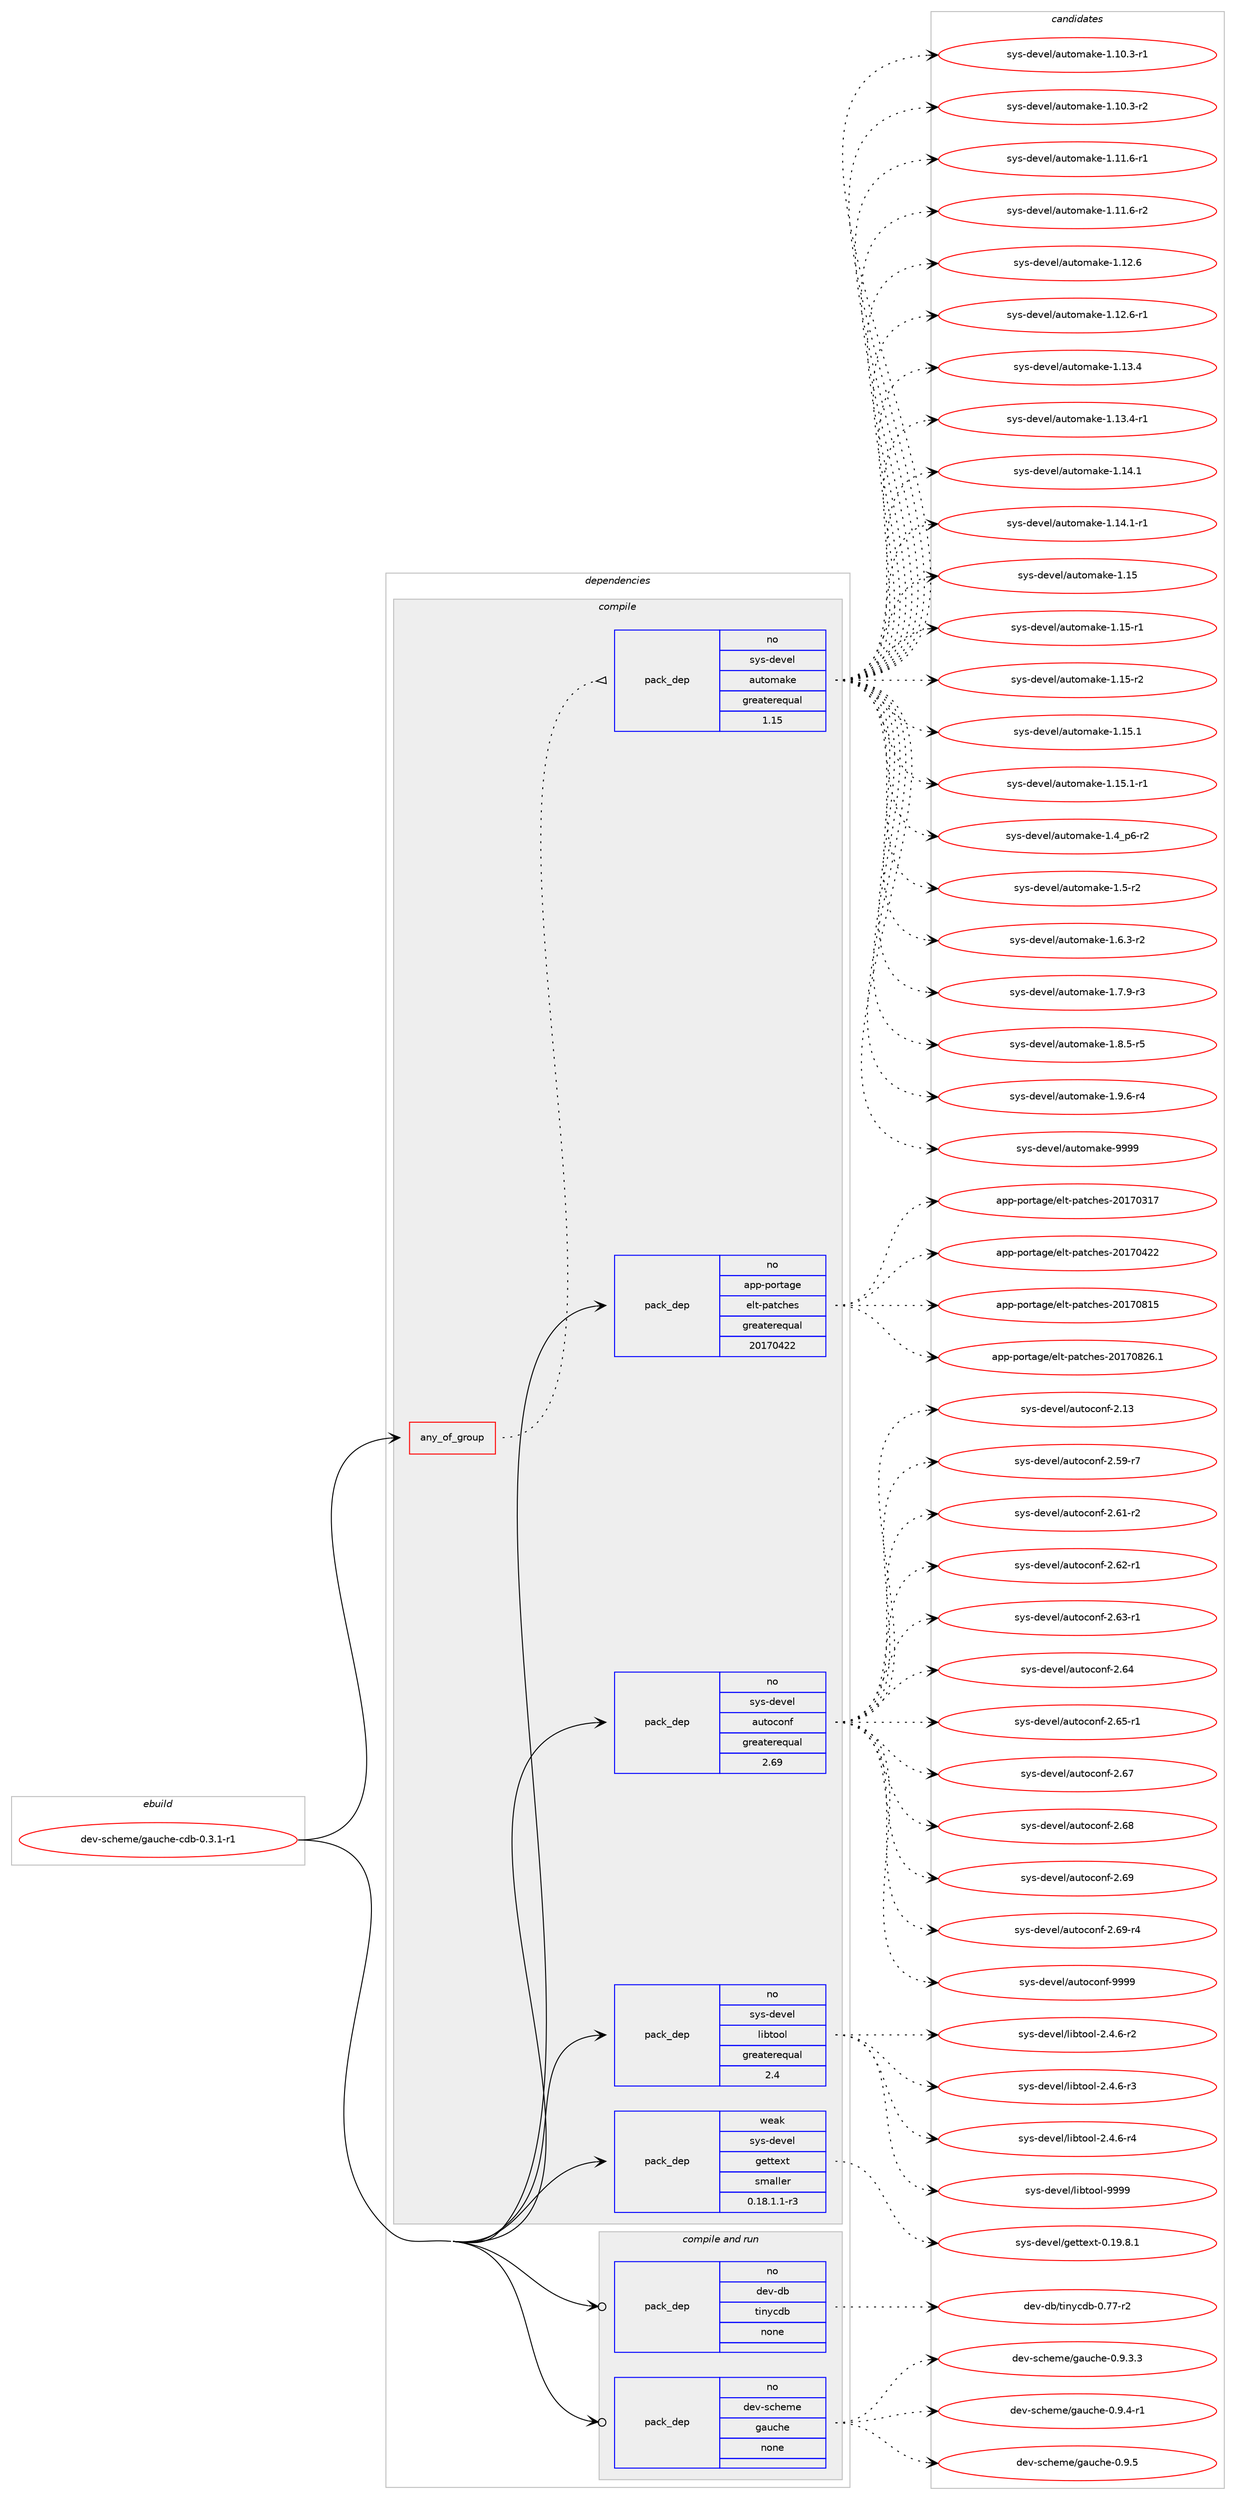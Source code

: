 digraph prolog {

# *************
# Graph options
# *************

newrank=true;
concentrate=true;
compound=true;
graph [rankdir=LR,fontname=Helvetica,fontsize=10,ranksep=1.5];#, ranksep=2.5, nodesep=0.2];
edge  [arrowhead=vee];
node  [fontname=Helvetica,fontsize=10];

# **********
# The ebuild
# **********

subgraph cluster_leftcol {
color=gray;
rank=same;
label=<<i>ebuild</i>>;
id [label="dev-scheme/gauche-cdb-0.3.1-r1", color=red, width=4, href="../dev-scheme/gauche-cdb-0.3.1-r1.svg"];
}

# ****************
# The dependencies
# ****************

subgraph cluster_midcol {
color=gray;
label=<<i>dependencies</i>>;
subgraph cluster_compile {
fillcolor="#eeeeee";
style=filled;
label=<<i>compile</i>>;
subgraph any4086 {
dependency278797 [label=<<TABLE BORDER="0" CELLBORDER="1" CELLSPACING="0" CELLPADDING="4"><TR><TD CELLPADDING="10">any_of_group</TD></TR></TABLE>>, shape=none, color=red];subgraph pack197631 {
dependency278798 [label=<<TABLE BORDER="0" CELLBORDER="1" CELLSPACING="0" CELLPADDING="4" WIDTH="220"><TR><TD ROWSPAN="6" CELLPADDING="30">pack_dep</TD></TR><TR><TD WIDTH="110">no</TD></TR><TR><TD>sys-devel</TD></TR><TR><TD>automake</TD></TR><TR><TD>greaterequal</TD></TR><TR><TD>1.15</TD></TR></TABLE>>, shape=none, color=blue];
}
dependency278797:e -> dependency278798:w [weight=20,style="dotted",arrowhead="oinv"];
}
id:e -> dependency278797:w [weight=20,style="solid",arrowhead="vee"];
subgraph pack197632 {
dependency278799 [label=<<TABLE BORDER="0" CELLBORDER="1" CELLSPACING="0" CELLPADDING="4" WIDTH="220"><TR><TD ROWSPAN="6" CELLPADDING="30">pack_dep</TD></TR><TR><TD WIDTH="110">no</TD></TR><TR><TD>app-portage</TD></TR><TR><TD>elt-patches</TD></TR><TR><TD>greaterequal</TD></TR><TR><TD>20170422</TD></TR></TABLE>>, shape=none, color=blue];
}
id:e -> dependency278799:w [weight=20,style="solid",arrowhead="vee"];
subgraph pack197633 {
dependency278800 [label=<<TABLE BORDER="0" CELLBORDER="1" CELLSPACING="0" CELLPADDING="4" WIDTH="220"><TR><TD ROWSPAN="6" CELLPADDING="30">pack_dep</TD></TR><TR><TD WIDTH="110">no</TD></TR><TR><TD>sys-devel</TD></TR><TR><TD>autoconf</TD></TR><TR><TD>greaterequal</TD></TR><TR><TD>2.69</TD></TR></TABLE>>, shape=none, color=blue];
}
id:e -> dependency278800:w [weight=20,style="solid",arrowhead="vee"];
subgraph pack197634 {
dependency278801 [label=<<TABLE BORDER="0" CELLBORDER="1" CELLSPACING="0" CELLPADDING="4" WIDTH="220"><TR><TD ROWSPAN="6" CELLPADDING="30">pack_dep</TD></TR><TR><TD WIDTH="110">no</TD></TR><TR><TD>sys-devel</TD></TR><TR><TD>libtool</TD></TR><TR><TD>greaterequal</TD></TR><TR><TD>2.4</TD></TR></TABLE>>, shape=none, color=blue];
}
id:e -> dependency278801:w [weight=20,style="solid",arrowhead="vee"];
subgraph pack197635 {
dependency278802 [label=<<TABLE BORDER="0" CELLBORDER="1" CELLSPACING="0" CELLPADDING="4" WIDTH="220"><TR><TD ROWSPAN="6" CELLPADDING="30">pack_dep</TD></TR><TR><TD WIDTH="110">weak</TD></TR><TR><TD>sys-devel</TD></TR><TR><TD>gettext</TD></TR><TR><TD>smaller</TD></TR><TR><TD>0.18.1.1-r3</TD></TR></TABLE>>, shape=none, color=blue];
}
id:e -> dependency278802:w [weight=20,style="solid",arrowhead="vee"];
}
subgraph cluster_compileandrun {
fillcolor="#eeeeee";
style=filled;
label=<<i>compile and run</i>>;
subgraph pack197636 {
dependency278803 [label=<<TABLE BORDER="0" CELLBORDER="1" CELLSPACING="0" CELLPADDING="4" WIDTH="220"><TR><TD ROWSPAN="6" CELLPADDING="30">pack_dep</TD></TR><TR><TD WIDTH="110">no</TD></TR><TR><TD>dev-db</TD></TR><TR><TD>tinycdb</TD></TR><TR><TD>none</TD></TR><TR><TD></TD></TR></TABLE>>, shape=none, color=blue];
}
id:e -> dependency278803:w [weight=20,style="solid",arrowhead="odotvee"];
subgraph pack197637 {
dependency278804 [label=<<TABLE BORDER="0" CELLBORDER="1" CELLSPACING="0" CELLPADDING="4" WIDTH="220"><TR><TD ROWSPAN="6" CELLPADDING="30">pack_dep</TD></TR><TR><TD WIDTH="110">no</TD></TR><TR><TD>dev-scheme</TD></TR><TR><TD>gauche</TD></TR><TR><TD>none</TD></TR><TR><TD></TD></TR></TABLE>>, shape=none, color=blue];
}
id:e -> dependency278804:w [weight=20,style="solid",arrowhead="odotvee"];
}
subgraph cluster_run {
fillcolor="#eeeeee";
style=filled;
label=<<i>run</i>>;
}
}

# **************
# The candidates
# **************

subgraph cluster_choices {
rank=same;
color=gray;
label=<<i>candidates</i>>;

subgraph choice197631 {
color=black;
nodesep=1;
choice11512111545100101118101108479711711611110997107101454946494846514511449 [label="sys-devel/automake-1.10.3-r1", color=red, width=4,href="../sys-devel/automake-1.10.3-r1.svg"];
choice11512111545100101118101108479711711611110997107101454946494846514511450 [label="sys-devel/automake-1.10.3-r2", color=red, width=4,href="../sys-devel/automake-1.10.3-r2.svg"];
choice11512111545100101118101108479711711611110997107101454946494946544511449 [label="sys-devel/automake-1.11.6-r1", color=red, width=4,href="../sys-devel/automake-1.11.6-r1.svg"];
choice11512111545100101118101108479711711611110997107101454946494946544511450 [label="sys-devel/automake-1.11.6-r2", color=red, width=4,href="../sys-devel/automake-1.11.6-r2.svg"];
choice1151211154510010111810110847971171161111099710710145494649504654 [label="sys-devel/automake-1.12.6", color=red, width=4,href="../sys-devel/automake-1.12.6.svg"];
choice11512111545100101118101108479711711611110997107101454946495046544511449 [label="sys-devel/automake-1.12.6-r1", color=red, width=4,href="../sys-devel/automake-1.12.6-r1.svg"];
choice1151211154510010111810110847971171161111099710710145494649514652 [label="sys-devel/automake-1.13.4", color=red, width=4,href="../sys-devel/automake-1.13.4.svg"];
choice11512111545100101118101108479711711611110997107101454946495146524511449 [label="sys-devel/automake-1.13.4-r1", color=red, width=4,href="../sys-devel/automake-1.13.4-r1.svg"];
choice1151211154510010111810110847971171161111099710710145494649524649 [label="sys-devel/automake-1.14.1", color=red, width=4,href="../sys-devel/automake-1.14.1.svg"];
choice11512111545100101118101108479711711611110997107101454946495246494511449 [label="sys-devel/automake-1.14.1-r1", color=red, width=4,href="../sys-devel/automake-1.14.1-r1.svg"];
choice115121115451001011181011084797117116111109971071014549464953 [label="sys-devel/automake-1.15", color=red, width=4,href="../sys-devel/automake-1.15.svg"];
choice1151211154510010111810110847971171161111099710710145494649534511449 [label="sys-devel/automake-1.15-r1", color=red, width=4,href="../sys-devel/automake-1.15-r1.svg"];
choice1151211154510010111810110847971171161111099710710145494649534511450 [label="sys-devel/automake-1.15-r2", color=red, width=4,href="../sys-devel/automake-1.15-r2.svg"];
choice1151211154510010111810110847971171161111099710710145494649534649 [label="sys-devel/automake-1.15.1", color=red, width=4,href="../sys-devel/automake-1.15.1.svg"];
choice11512111545100101118101108479711711611110997107101454946495346494511449 [label="sys-devel/automake-1.15.1-r1", color=red, width=4,href="../sys-devel/automake-1.15.1-r1.svg"];
choice115121115451001011181011084797117116111109971071014549465295112544511450 [label="sys-devel/automake-1.4_p6-r2", color=red, width=4,href="../sys-devel/automake-1.4_p6-r2.svg"];
choice11512111545100101118101108479711711611110997107101454946534511450 [label="sys-devel/automake-1.5-r2", color=red, width=4,href="../sys-devel/automake-1.5-r2.svg"];
choice115121115451001011181011084797117116111109971071014549465446514511450 [label="sys-devel/automake-1.6.3-r2", color=red, width=4,href="../sys-devel/automake-1.6.3-r2.svg"];
choice115121115451001011181011084797117116111109971071014549465546574511451 [label="sys-devel/automake-1.7.9-r3", color=red, width=4,href="../sys-devel/automake-1.7.9-r3.svg"];
choice115121115451001011181011084797117116111109971071014549465646534511453 [label="sys-devel/automake-1.8.5-r5", color=red, width=4,href="../sys-devel/automake-1.8.5-r5.svg"];
choice115121115451001011181011084797117116111109971071014549465746544511452 [label="sys-devel/automake-1.9.6-r4", color=red, width=4,href="../sys-devel/automake-1.9.6-r4.svg"];
choice115121115451001011181011084797117116111109971071014557575757 [label="sys-devel/automake-9999", color=red, width=4,href="../sys-devel/automake-9999.svg"];
dependency278798:e -> choice11512111545100101118101108479711711611110997107101454946494846514511449:w [style=dotted,weight="100"];
dependency278798:e -> choice11512111545100101118101108479711711611110997107101454946494846514511450:w [style=dotted,weight="100"];
dependency278798:e -> choice11512111545100101118101108479711711611110997107101454946494946544511449:w [style=dotted,weight="100"];
dependency278798:e -> choice11512111545100101118101108479711711611110997107101454946494946544511450:w [style=dotted,weight="100"];
dependency278798:e -> choice1151211154510010111810110847971171161111099710710145494649504654:w [style=dotted,weight="100"];
dependency278798:e -> choice11512111545100101118101108479711711611110997107101454946495046544511449:w [style=dotted,weight="100"];
dependency278798:e -> choice1151211154510010111810110847971171161111099710710145494649514652:w [style=dotted,weight="100"];
dependency278798:e -> choice11512111545100101118101108479711711611110997107101454946495146524511449:w [style=dotted,weight="100"];
dependency278798:e -> choice1151211154510010111810110847971171161111099710710145494649524649:w [style=dotted,weight="100"];
dependency278798:e -> choice11512111545100101118101108479711711611110997107101454946495246494511449:w [style=dotted,weight="100"];
dependency278798:e -> choice115121115451001011181011084797117116111109971071014549464953:w [style=dotted,weight="100"];
dependency278798:e -> choice1151211154510010111810110847971171161111099710710145494649534511449:w [style=dotted,weight="100"];
dependency278798:e -> choice1151211154510010111810110847971171161111099710710145494649534511450:w [style=dotted,weight="100"];
dependency278798:e -> choice1151211154510010111810110847971171161111099710710145494649534649:w [style=dotted,weight="100"];
dependency278798:e -> choice11512111545100101118101108479711711611110997107101454946495346494511449:w [style=dotted,weight="100"];
dependency278798:e -> choice115121115451001011181011084797117116111109971071014549465295112544511450:w [style=dotted,weight="100"];
dependency278798:e -> choice11512111545100101118101108479711711611110997107101454946534511450:w [style=dotted,weight="100"];
dependency278798:e -> choice115121115451001011181011084797117116111109971071014549465446514511450:w [style=dotted,weight="100"];
dependency278798:e -> choice115121115451001011181011084797117116111109971071014549465546574511451:w [style=dotted,weight="100"];
dependency278798:e -> choice115121115451001011181011084797117116111109971071014549465646534511453:w [style=dotted,weight="100"];
dependency278798:e -> choice115121115451001011181011084797117116111109971071014549465746544511452:w [style=dotted,weight="100"];
dependency278798:e -> choice115121115451001011181011084797117116111109971071014557575757:w [style=dotted,weight="100"];
}
subgraph choice197632 {
color=black;
nodesep=1;
choice97112112451121111141169710310147101108116451129711699104101115455048495548514955 [label="app-portage/elt-patches-20170317", color=red, width=4,href="../app-portage/elt-patches-20170317.svg"];
choice97112112451121111141169710310147101108116451129711699104101115455048495548525050 [label="app-portage/elt-patches-20170422", color=red, width=4,href="../app-portage/elt-patches-20170422.svg"];
choice97112112451121111141169710310147101108116451129711699104101115455048495548564953 [label="app-portage/elt-patches-20170815", color=red, width=4,href="../app-portage/elt-patches-20170815.svg"];
choice971121124511211111411697103101471011081164511297116991041011154550484955485650544649 [label="app-portage/elt-patches-20170826.1", color=red, width=4,href="../app-portage/elt-patches-20170826.1.svg"];
dependency278799:e -> choice97112112451121111141169710310147101108116451129711699104101115455048495548514955:w [style=dotted,weight="100"];
dependency278799:e -> choice97112112451121111141169710310147101108116451129711699104101115455048495548525050:w [style=dotted,weight="100"];
dependency278799:e -> choice97112112451121111141169710310147101108116451129711699104101115455048495548564953:w [style=dotted,weight="100"];
dependency278799:e -> choice971121124511211111411697103101471011081164511297116991041011154550484955485650544649:w [style=dotted,weight="100"];
}
subgraph choice197633 {
color=black;
nodesep=1;
choice115121115451001011181011084797117116111991111101024550464951 [label="sys-devel/autoconf-2.13", color=red, width=4,href="../sys-devel/autoconf-2.13.svg"];
choice1151211154510010111810110847971171161119911111010245504653574511455 [label="sys-devel/autoconf-2.59-r7", color=red, width=4,href="../sys-devel/autoconf-2.59-r7.svg"];
choice1151211154510010111810110847971171161119911111010245504654494511450 [label="sys-devel/autoconf-2.61-r2", color=red, width=4,href="../sys-devel/autoconf-2.61-r2.svg"];
choice1151211154510010111810110847971171161119911111010245504654504511449 [label="sys-devel/autoconf-2.62-r1", color=red, width=4,href="../sys-devel/autoconf-2.62-r1.svg"];
choice1151211154510010111810110847971171161119911111010245504654514511449 [label="sys-devel/autoconf-2.63-r1", color=red, width=4,href="../sys-devel/autoconf-2.63-r1.svg"];
choice115121115451001011181011084797117116111991111101024550465452 [label="sys-devel/autoconf-2.64", color=red, width=4,href="../sys-devel/autoconf-2.64.svg"];
choice1151211154510010111810110847971171161119911111010245504654534511449 [label="sys-devel/autoconf-2.65-r1", color=red, width=4,href="../sys-devel/autoconf-2.65-r1.svg"];
choice115121115451001011181011084797117116111991111101024550465455 [label="sys-devel/autoconf-2.67", color=red, width=4,href="../sys-devel/autoconf-2.67.svg"];
choice115121115451001011181011084797117116111991111101024550465456 [label="sys-devel/autoconf-2.68", color=red, width=4,href="../sys-devel/autoconf-2.68.svg"];
choice115121115451001011181011084797117116111991111101024550465457 [label="sys-devel/autoconf-2.69", color=red, width=4,href="../sys-devel/autoconf-2.69.svg"];
choice1151211154510010111810110847971171161119911111010245504654574511452 [label="sys-devel/autoconf-2.69-r4", color=red, width=4,href="../sys-devel/autoconf-2.69-r4.svg"];
choice115121115451001011181011084797117116111991111101024557575757 [label="sys-devel/autoconf-9999", color=red, width=4,href="../sys-devel/autoconf-9999.svg"];
dependency278800:e -> choice115121115451001011181011084797117116111991111101024550464951:w [style=dotted,weight="100"];
dependency278800:e -> choice1151211154510010111810110847971171161119911111010245504653574511455:w [style=dotted,weight="100"];
dependency278800:e -> choice1151211154510010111810110847971171161119911111010245504654494511450:w [style=dotted,weight="100"];
dependency278800:e -> choice1151211154510010111810110847971171161119911111010245504654504511449:w [style=dotted,weight="100"];
dependency278800:e -> choice1151211154510010111810110847971171161119911111010245504654514511449:w [style=dotted,weight="100"];
dependency278800:e -> choice115121115451001011181011084797117116111991111101024550465452:w [style=dotted,weight="100"];
dependency278800:e -> choice1151211154510010111810110847971171161119911111010245504654534511449:w [style=dotted,weight="100"];
dependency278800:e -> choice115121115451001011181011084797117116111991111101024550465455:w [style=dotted,weight="100"];
dependency278800:e -> choice115121115451001011181011084797117116111991111101024550465456:w [style=dotted,weight="100"];
dependency278800:e -> choice115121115451001011181011084797117116111991111101024550465457:w [style=dotted,weight="100"];
dependency278800:e -> choice1151211154510010111810110847971171161119911111010245504654574511452:w [style=dotted,weight="100"];
dependency278800:e -> choice115121115451001011181011084797117116111991111101024557575757:w [style=dotted,weight="100"];
}
subgraph choice197634 {
color=black;
nodesep=1;
choice1151211154510010111810110847108105981161111111084550465246544511450 [label="sys-devel/libtool-2.4.6-r2", color=red, width=4,href="../sys-devel/libtool-2.4.6-r2.svg"];
choice1151211154510010111810110847108105981161111111084550465246544511451 [label="sys-devel/libtool-2.4.6-r3", color=red, width=4,href="../sys-devel/libtool-2.4.6-r3.svg"];
choice1151211154510010111810110847108105981161111111084550465246544511452 [label="sys-devel/libtool-2.4.6-r4", color=red, width=4,href="../sys-devel/libtool-2.4.6-r4.svg"];
choice1151211154510010111810110847108105981161111111084557575757 [label="sys-devel/libtool-9999", color=red, width=4,href="../sys-devel/libtool-9999.svg"];
dependency278801:e -> choice1151211154510010111810110847108105981161111111084550465246544511450:w [style=dotted,weight="100"];
dependency278801:e -> choice1151211154510010111810110847108105981161111111084550465246544511451:w [style=dotted,weight="100"];
dependency278801:e -> choice1151211154510010111810110847108105981161111111084550465246544511452:w [style=dotted,weight="100"];
dependency278801:e -> choice1151211154510010111810110847108105981161111111084557575757:w [style=dotted,weight="100"];
}
subgraph choice197635 {
color=black;
nodesep=1;
choice1151211154510010111810110847103101116116101120116454846495746564649 [label="sys-devel/gettext-0.19.8.1", color=red, width=4,href="../sys-devel/gettext-0.19.8.1.svg"];
dependency278802:e -> choice1151211154510010111810110847103101116116101120116454846495746564649:w [style=dotted,weight="100"];
}
subgraph choice197636 {
color=black;
nodesep=1;
choice100101118451009847116105110121991009845484655554511450 [label="dev-db/tinycdb-0.77-r2", color=red, width=4,href="../dev-db/tinycdb-0.77-r2.svg"];
dependency278803:e -> choice100101118451009847116105110121991009845484655554511450:w [style=dotted,weight="100"];
}
subgraph choice197637 {
color=black;
nodesep=1;
choice10010111845115991041011091014710397117991041014548465746514651 [label="dev-scheme/gauche-0.9.3.3", color=red, width=4,href="../dev-scheme/gauche-0.9.3.3.svg"];
choice10010111845115991041011091014710397117991041014548465746524511449 [label="dev-scheme/gauche-0.9.4-r1", color=red, width=4,href="../dev-scheme/gauche-0.9.4-r1.svg"];
choice1001011184511599104101109101471039711799104101454846574653 [label="dev-scheme/gauche-0.9.5", color=red, width=4,href="../dev-scheme/gauche-0.9.5.svg"];
dependency278804:e -> choice10010111845115991041011091014710397117991041014548465746514651:w [style=dotted,weight="100"];
dependency278804:e -> choice10010111845115991041011091014710397117991041014548465746524511449:w [style=dotted,weight="100"];
dependency278804:e -> choice1001011184511599104101109101471039711799104101454846574653:w [style=dotted,weight="100"];
}
}

}
